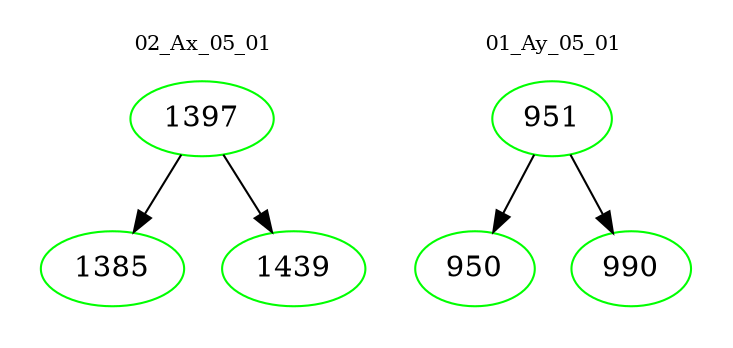 digraph{
subgraph cluster_0 {
color = white
label = "02_Ax_05_01";
fontsize=10;
T0_1397 [label="1397", color="green"]
T0_1397 -> T0_1385 [color="black"]
T0_1385 [label="1385", color="green"]
T0_1397 -> T0_1439 [color="black"]
T0_1439 [label="1439", color="green"]
}
subgraph cluster_1 {
color = white
label = "01_Ay_05_01";
fontsize=10;
T1_951 [label="951", color="green"]
T1_951 -> T1_950 [color="black"]
T1_950 [label="950", color="green"]
T1_951 -> T1_990 [color="black"]
T1_990 [label="990", color="green"]
}
}
